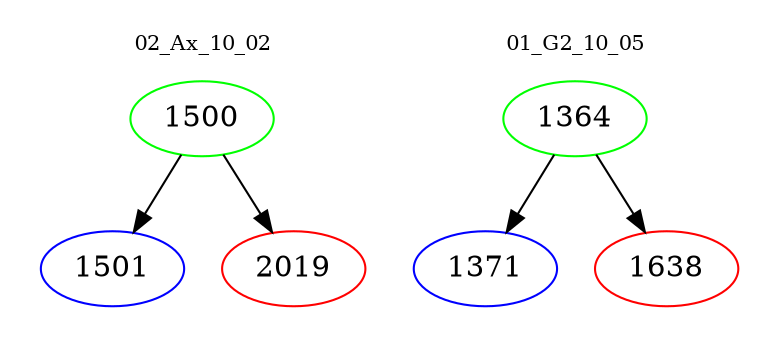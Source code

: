 digraph{
subgraph cluster_0 {
color = white
label = "02_Ax_10_02";
fontsize=10;
T0_1500 [label="1500", color="green"]
T0_1500 -> T0_1501 [color="black"]
T0_1501 [label="1501", color="blue"]
T0_1500 -> T0_2019 [color="black"]
T0_2019 [label="2019", color="red"]
}
subgraph cluster_1 {
color = white
label = "01_G2_10_05";
fontsize=10;
T1_1364 [label="1364", color="green"]
T1_1364 -> T1_1371 [color="black"]
T1_1371 [label="1371", color="blue"]
T1_1364 -> T1_1638 [color="black"]
T1_1638 [label="1638", color="red"]
}
}
